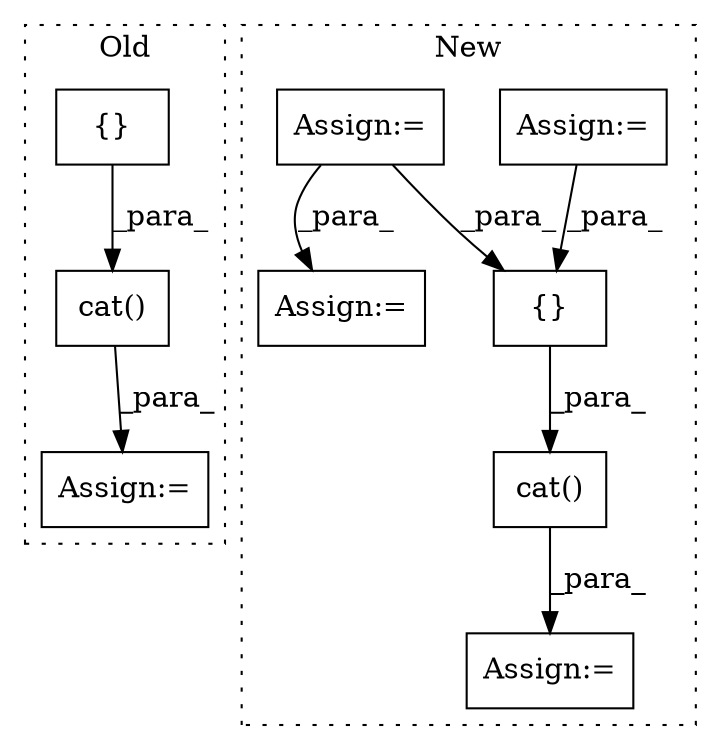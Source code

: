 digraph G {
subgraph cluster0 {
1 [label="cat()" a="75" s="14836,15154" l="27,1" shape="box"];
3 [label="Assign:=" a="68" s="14832" l="4" shape="box"];
4 [label="{}" a="59" s="14863,15153" l="1,0" shape="box"];
label = "Old";
style="dotted";
}
subgraph cluster1 {
2 [label="{}" a="59" s="19809,19834" l="1,0" shape="box"];
5 [label="Assign:=" a="68" s="19796" l="3" shape="box"];
6 [label="Assign:=" a="68" s="19688" l="3" shape="box"];
7 [label="Assign:=" a="68" s="18861" l="3" shape="box"];
8 [label="cat()" a="75" s="19799,19835" l="10,8" shape="box"];
9 [label="Assign:=" a="68" s="19016" l="4" shape="box"];
label = "New";
style="dotted";
}
1 -> 3 [label="_para_"];
2 -> 8 [label="_para_"];
4 -> 1 [label="_para_"];
6 -> 2 [label="_para_"];
7 -> 2 [label="_para_"];
7 -> 9 [label="_para_"];
8 -> 5 [label="_para_"];
}
